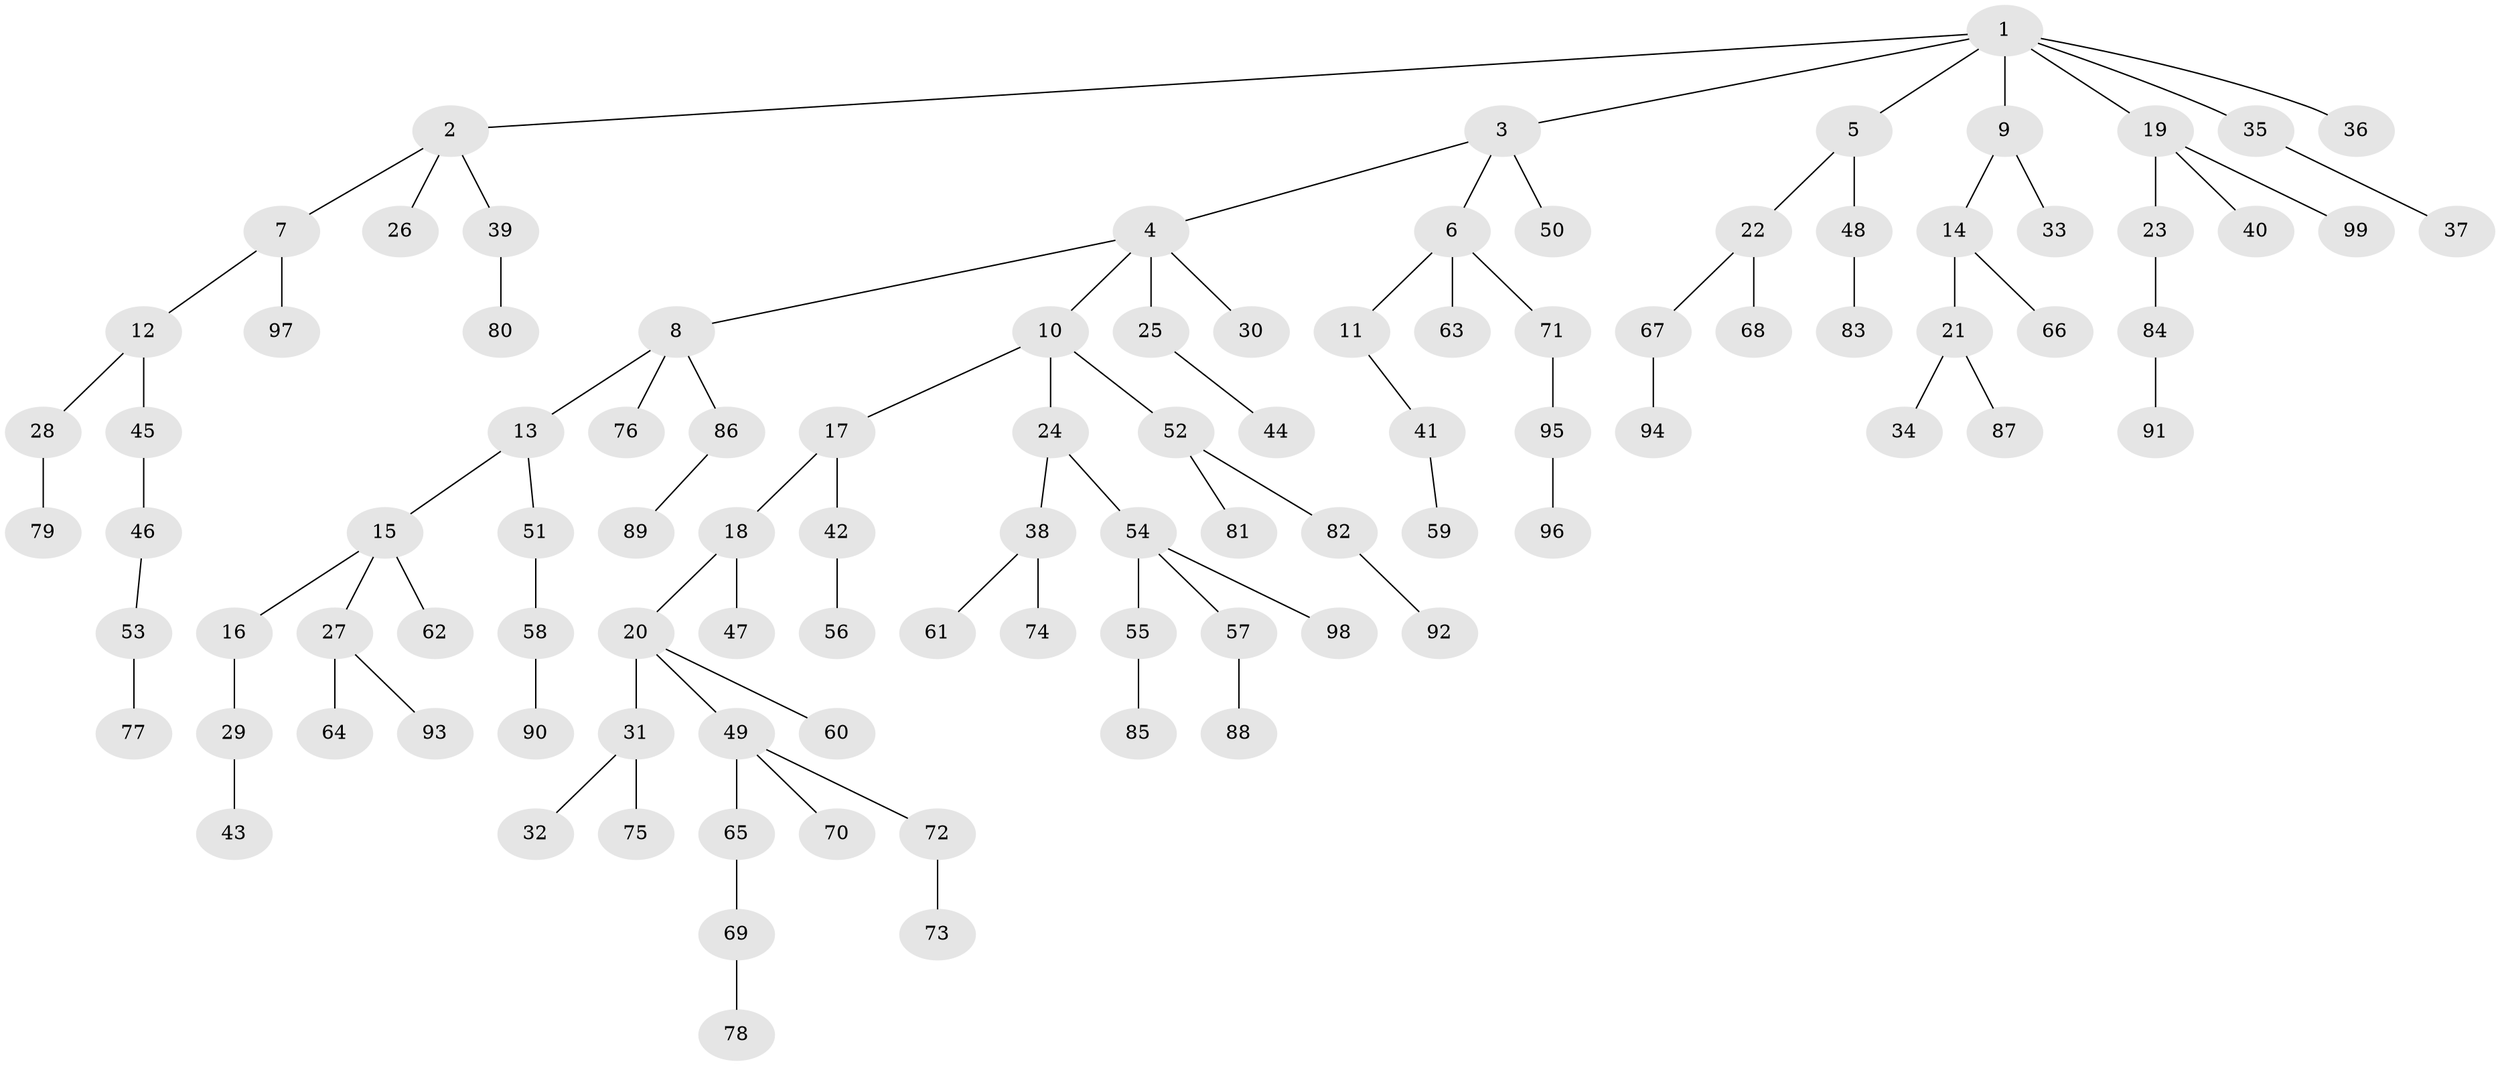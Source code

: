 // coarse degree distribution, {10: 0.02, 4: 0.06, 1: 0.58, 2: 0.18, 3: 0.14, 8: 0.02}
// Generated by graph-tools (version 1.1) at 2025/46/03/06/25 01:46:56]
// undirected, 99 vertices, 98 edges
graph export_dot {
graph [start="1"]
  node [color=gray90,style=filled];
  1;
  2;
  3;
  4;
  5;
  6;
  7;
  8;
  9;
  10;
  11;
  12;
  13;
  14;
  15;
  16;
  17;
  18;
  19;
  20;
  21;
  22;
  23;
  24;
  25;
  26;
  27;
  28;
  29;
  30;
  31;
  32;
  33;
  34;
  35;
  36;
  37;
  38;
  39;
  40;
  41;
  42;
  43;
  44;
  45;
  46;
  47;
  48;
  49;
  50;
  51;
  52;
  53;
  54;
  55;
  56;
  57;
  58;
  59;
  60;
  61;
  62;
  63;
  64;
  65;
  66;
  67;
  68;
  69;
  70;
  71;
  72;
  73;
  74;
  75;
  76;
  77;
  78;
  79;
  80;
  81;
  82;
  83;
  84;
  85;
  86;
  87;
  88;
  89;
  90;
  91;
  92;
  93;
  94;
  95;
  96;
  97;
  98;
  99;
  1 -- 2;
  1 -- 3;
  1 -- 5;
  1 -- 9;
  1 -- 19;
  1 -- 35;
  1 -- 36;
  2 -- 7;
  2 -- 26;
  2 -- 39;
  3 -- 4;
  3 -- 6;
  3 -- 50;
  4 -- 8;
  4 -- 10;
  4 -- 25;
  4 -- 30;
  5 -- 22;
  5 -- 48;
  6 -- 11;
  6 -- 63;
  6 -- 71;
  7 -- 12;
  7 -- 97;
  8 -- 13;
  8 -- 76;
  8 -- 86;
  9 -- 14;
  9 -- 33;
  10 -- 17;
  10 -- 24;
  10 -- 52;
  11 -- 41;
  12 -- 28;
  12 -- 45;
  13 -- 15;
  13 -- 51;
  14 -- 21;
  14 -- 66;
  15 -- 16;
  15 -- 27;
  15 -- 62;
  16 -- 29;
  17 -- 18;
  17 -- 42;
  18 -- 20;
  18 -- 47;
  19 -- 23;
  19 -- 40;
  19 -- 99;
  20 -- 31;
  20 -- 49;
  20 -- 60;
  21 -- 34;
  21 -- 87;
  22 -- 67;
  22 -- 68;
  23 -- 84;
  24 -- 38;
  24 -- 54;
  25 -- 44;
  27 -- 64;
  27 -- 93;
  28 -- 79;
  29 -- 43;
  31 -- 32;
  31 -- 75;
  35 -- 37;
  38 -- 61;
  38 -- 74;
  39 -- 80;
  41 -- 59;
  42 -- 56;
  45 -- 46;
  46 -- 53;
  48 -- 83;
  49 -- 65;
  49 -- 70;
  49 -- 72;
  51 -- 58;
  52 -- 81;
  52 -- 82;
  53 -- 77;
  54 -- 55;
  54 -- 57;
  54 -- 98;
  55 -- 85;
  57 -- 88;
  58 -- 90;
  65 -- 69;
  67 -- 94;
  69 -- 78;
  71 -- 95;
  72 -- 73;
  82 -- 92;
  84 -- 91;
  86 -- 89;
  95 -- 96;
}
